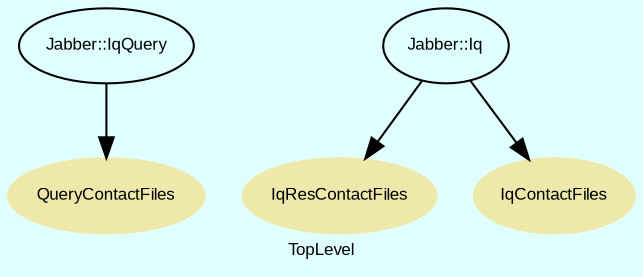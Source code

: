 digraph TopLevel {
    compound = true
    bgcolor = lightcyan1
    fontname = Arial
    fontsize = 8
    label = "TopLevel"
    node [
        fontname = Arial,
        fontsize = 8,
        color = black
    ]

    QueryContactFiles [
        fontcolor = black,
        URL = "classes/QueryContactFiles.html",
        shape = ellipse,
        color = palegoldenrod,
        style = filled,
        label = "QueryContactFiles"
    ]

    IqResContactFiles [
        fontcolor = black,
        URL = "classes/IqResContactFiles.html",
        shape = ellipse,
        color = palegoldenrod,
        style = filled,
        label = "IqResContactFiles"
    ]

    IqContactFiles [
        fontcolor = black,
        URL = "classes/IqContactFiles.html",
        shape = ellipse,
        color = palegoldenrod,
        style = filled,
        label = "IqContactFiles"
    ]

    Jabber__IqQuery [
        URL = "classes/Jabber/IqQuery.html",
        label = "Jabber::IqQuery"
    ]

    Jabber__IqQuery -> QueryContactFiles [

    ]

    Jabber__Iq [
        URL = "classes/Jabber/Iq.html",
        label = "Jabber::Iq"
    ]

    Jabber__Iq -> IqResContactFiles [

    ]

    Jabber__Iq -> IqContactFiles [

    ]

}

